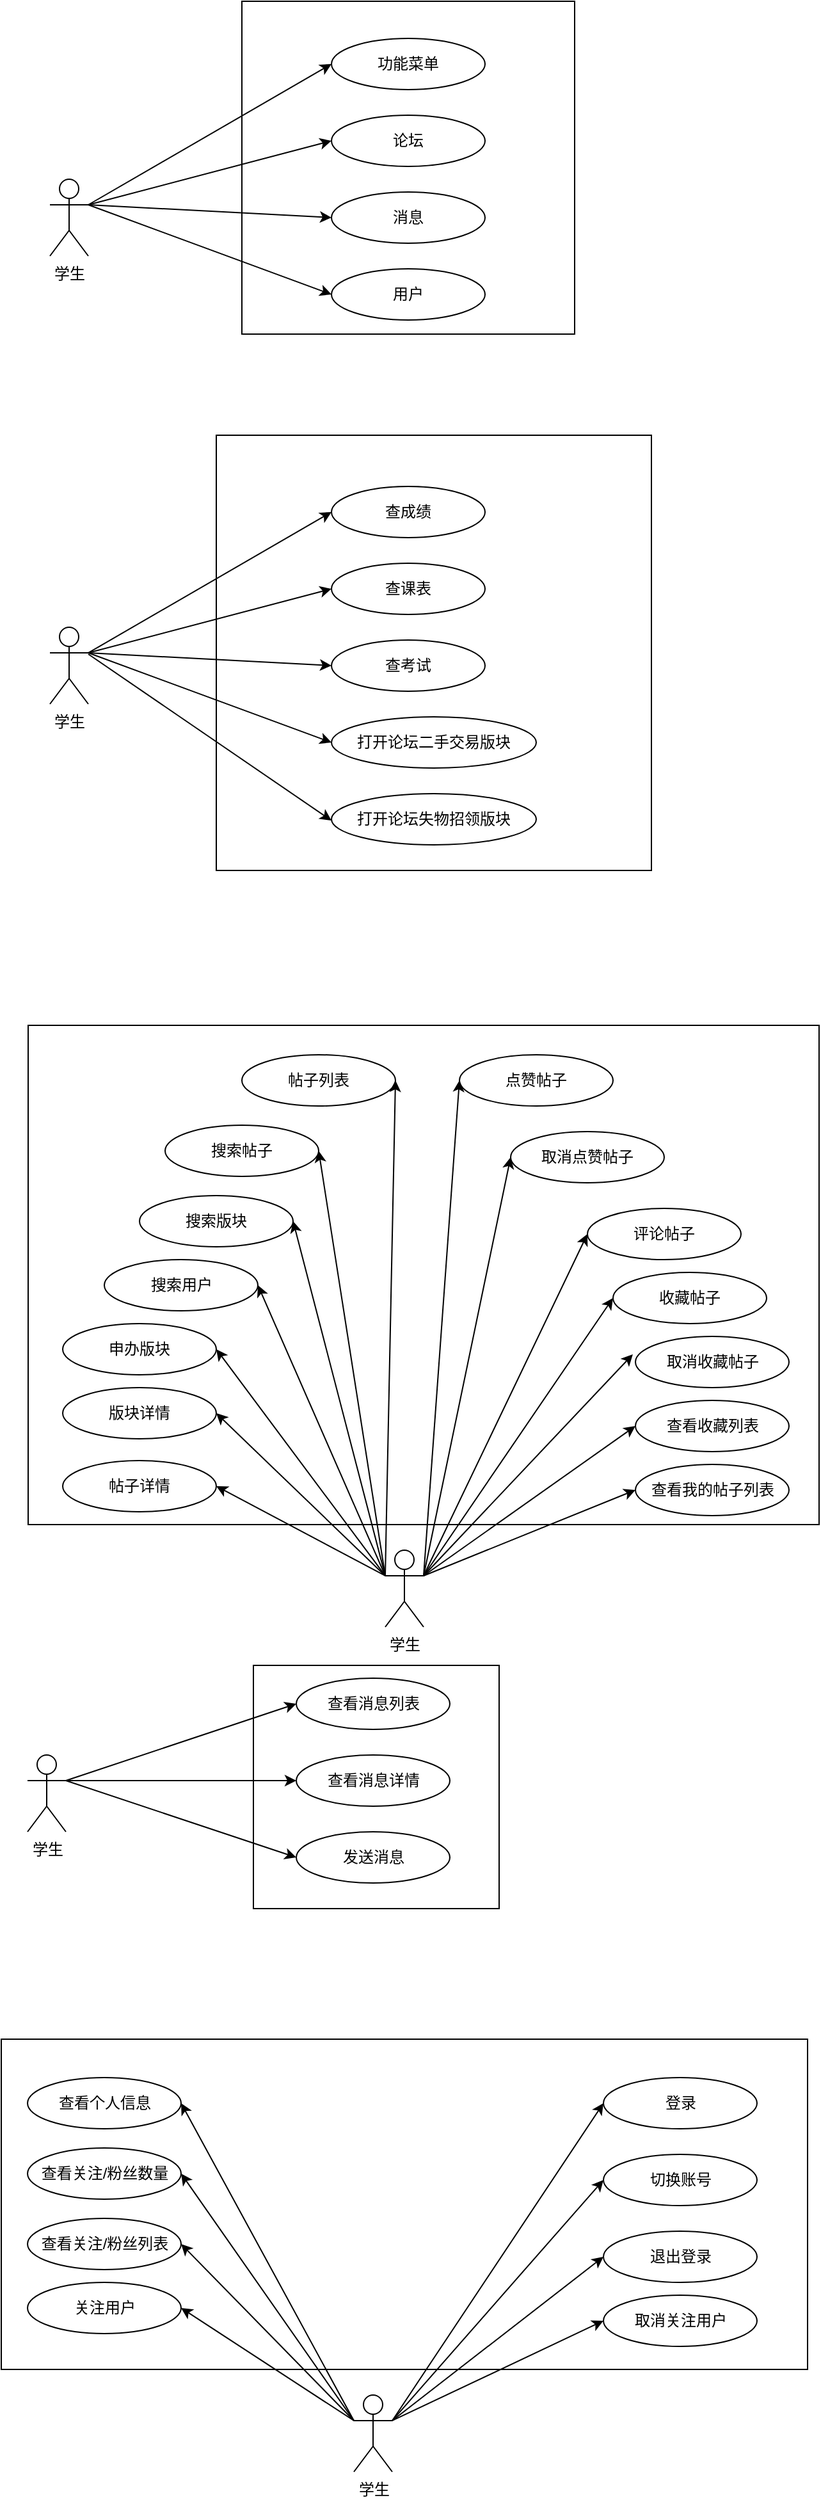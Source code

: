 <mxfile version="10.7.7" type="github"><diagram id="YWr5hzy65BRew0WamVoh" name="Ã§Â¬Â¬ 1 Ã©Â¡Âµ"><mxGraphModel dx="1311" dy="880" grid="1" gridSize="10" guides="1" tooltips="1" connect="1" arrows="1" fold="1" page="1" pageScale="1" pageWidth="827" pageHeight="1169" math="0" shadow="0"><root><mxCell id="0"/><mxCell id="1" parent="0"/><mxCell id="s-2SlbXiB02U-TpPUwVw-5" value="" style="verticalLabelPosition=bottom;verticalAlign=top;html=1;shape=mxgraph.basic.rect;fillColor=#ffffff;fillColor2=none;strokeColor=#000000;strokeWidth=1;size=20;indent=5;" vertex="1" parent="1"><mxGeometry x="62" y="1652" width="630" height="258" as="geometry"/></mxCell><mxCell id="s-2SlbXiB02U-TpPUwVw-4" value="" style="verticalLabelPosition=bottom;verticalAlign=top;html=1;shape=mxgraph.basic.rect;fillColor=#ffffff;fillColor2=none;strokeColor=#000000;strokeWidth=1;size=20;indent=5;" vertex="1" parent="1"><mxGeometry x="259" y="1360" width="192" height="190" as="geometry"/></mxCell><mxCell id="s-2SlbXiB02U-TpPUwVw-3" value="" style="verticalLabelPosition=bottom;verticalAlign=top;html=1;shape=mxgraph.basic.rect;fillColor=#ffffff;fillColor2=none;strokeColor=#000000;strokeWidth=1;size=20;indent=5;" vertex="1" parent="1"><mxGeometry x="83" y="860" width="618" height="390" as="geometry"/></mxCell><mxCell id="s-2SlbXiB02U-TpPUwVw-2" value="" style="whiteSpace=wrap;html=1;aspect=fixed;" vertex="1" parent="1"><mxGeometry x="230" y="399" width="340" height="340" as="geometry"/></mxCell><mxCell id="s-2SlbXiB02U-TpPUwVw-1" value="" style="whiteSpace=wrap;html=1;aspect=fixed;" vertex="1" parent="1"><mxGeometry x="250" y="60" width="260" height="260" as="geometry"/></mxCell><mxCell id="F1j5IRYbsxmX8s1Aeb3h-1" value="学生" style="shape=umlActor;verticalLabelPosition=bottom;labelBackgroundColor=#ffffff;verticalAlign=top;html=1;outlineConnect=0;" parent="1" vertex="1"><mxGeometry x="100" y="199" width="30" height="60" as="geometry"/></mxCell><mxCell id="F1j5IRYbsxmX8s1Aeb3h-2" value="功能菜单" style="ellipse;whiteSpace=wrap;html=1;" parent="1" vertex="1"><mxGeometry x="320" y="89" width="120" height="40" as="geometry"/></mxCell><mxCell id="F1j5IRYbsxmX8s1Aeb3h-4" value="" style="endArrow=classic;html=1;entryX=0;entryY=0.5;entryDx=0;entryDy=0;" parent="1" target="F1j5IRYbsxmX8s1Aeb3h-2" edge="1"><mxGeometry width="50" height="50" relative="1" as="geometry"><mxPoint x="130" y="219" as="sourcePoint"/><mxPoint x="180" y="174" as="targetPoint"/></mxGeometry></mxCell><mxCell id="F1j5IRYbsxmX8s1Aeb3h-5" value="论坛" style="ellipse;whiteSpace=wrap;html=1;" parent="1" vertex="1"><mxGeometry x="320" y="149" width="120" height="40" as="geometry"/></mxCell><mxCell id="F1j5IRYbsxmX8s1Aeb3h-6" value="" style="endArrow=classic;html=1;entryX=0;entryY=0.5;entryDx=0;entryDy=0;" parent="1" target="F1j5IRYbsxmX8s1Aeb3h-5" edge="1"><mxGeometry width="50" height="50" relative="1" as="geometry"><mxPoint x="130" y="219" as="sourcePoint"/><mxPoint x="330" y="109" as="targetPoint"/></mxGeometry></mxCell><mxCell id="F1j5IRYbsxmX8s1Aeb3h-7" value="" style="endArrow=classic;html=1;entryX=0;entryY=0.5;entryDx=0;entryDy=0;" parent="1" target="F1j5IRYbsxmX8s1Aeb3h-11" edge="1"><mxGeometry width="50" height="50" relative="1" as="geometry"><mxPoint x="130" y="219" as="sourcePoint"/><mxPoint x="320" y="229" as="targetPoint"/></mxGeometry></mxCell><mxCell id="F1j5IRYbsxmX8s1Aeb3h-8" value="" style="endArrow=classic;html=1;entryX=0;entryY=0.5;entryDx=0;entryDy=0;" parent="1" target="F1j5IRYbsxmX8s1Aeb3h-10" edge="1"><mxGeometry width="50" height="50" relative="1" as="geometry"><mxPoint x="130" y="219" as="sourcePoint"/><mxPoint x="340" y="169" as="targetPoint"/></mxGeometry></mxCell><mxCell id="F1j5IRYbsxmX8s1Aeb3h-10" value="消息" style="ellipse;whiteSpace=wrap;html=1;" parent="1" vertex="1"><mxGeometry x="320" y="209" width="120" height="40" as="geometry"/></mxCell><mxCell id="F1j5IRYbsxmX8s1Aeb3h-11" value="用户" style="ellipse;whiteSpace=wrap;html=1;" parent="1" vertex="1"><mxGeometry x="320" y="269" width="120" height="40" as="geometry"/></mxCell><mxCell id="F1j5IRYbsxmX8s1Aeb3h-12" value="学生" style="shape=umlActor;verticalLabelPosition=bottom;labelBackgroundColor=#ffffff;verticalAlign=top;html=1;outlineConnect=0;" parent="1" vertex="1"><mxGeometry x="100" y="549" width="30" height="60" as="geometry"/></mxCell><mxCell id="F1j5IRYbsxmX8s1Aeb3h-13" value="查成绩" style="ellipse;whiteSpace=wrap;html=1;" parent="1" vertex="1"><mxGeometry x="320" y="439" width="120" height="40" as="geometry"/></mxCell><mxCell id="F1j5IRYbsxmX8s1Aeb3h-14" value="" style="endArrow=classic;html=1;entryX=0;entryY=0.5;entryDx=0;entryDy=0;" parent="1" target="F1j5IRYbsxmX8s1Aeb3h-13" edge="1"><mxGeometry width="50" height="50" relative="1" as="geometry"><mxPoint x="130" y="569" as="sourcePoint"/><mxPoint x="180" y="524" as="targetPoint"/></mxGeometry></mxCell><mxCell id="F1j5IRYbsxmX8s1Aeb3h-15" value="查课表" style="ellipse;whiteSpace=wrap;html=1;" parent="1" vertex="1"><mxGeometry x="320" y="499" width="120" height="40" as="geometry"/></mxCell><mxCell id="F1j5IRYbsxmX8s1Aeb3h-16" value="" style="endArrow=classic;html=1;entryX=0;entryY=0.5;entryDx=0;entryDy=0;" parent="1" target="F1j5IRYbsxmX8s1Aeb3h-15" edge="1"><mxGeometry width="50" height="50" relative="1" as="geometry"><mxPoint x="130" y="569" as="sourcePoint"/><mxPoint x="330" y="459" as="targetPoint"/></mxGeometry></mxCell><mxCell id="F1j5IRYbsxmX8s1Aeb3h-17" value="" style="endArrow=classic;html=1;entryX=0;entryY=0.5;entryDx=0;entryDy=0;" parent="1" target="F1j5IRYbsxmX8s1Aeb3h-20" edge="1"><mxGeometry width="50" height="50" relative="1" as="geometry"><mxPoint x="130" y="569" as="sourcePoint"/><mxPoint x="320" y="579" as="targetPoint"/></mxGeometry></mxCell><mxCell id="F1j5IRYbsxmX8s1Aeb3h-18" value="" style="endArrow=classic;html=1;entryX=0;entryY=0.5;entryDx=0;entryDy=0;" parent="1" target="F1j5IRYbsxmX8s1Aeb3h-19" edge="1"><mxGeometry width="50" height="50" relative="1" as="geometry"><mxPoint x="130" y="569" as="sourcePoint"/><mxPoint x="340" y="519" as="targetPoint"/></mxGeometry></mxCell><mxCell id="F1j5IRYbsxmX8s1Aeb3h-19" value="查考试" style="ellipse;whiteSpace=wrap;html=1;" parent="1" vertex="1"><mxGeometry x="320" y="559" width="120" height="40" as="geometry"/></mxCell><mxCell id="F1j5IRYbsxmX8s1Aeb3h-20" value="打开论坛二手交易版块" style="ellipse;whiteSpace=wrap;html=1;" parent="1" vertex="1"><mxGeometry x="320" y="619" width="160" height="40" as="geometry"/></mxCell><mxCell id="F1j5IRYbsxmX8s1Aeb3h-25" value="" style="endArrow=classic;html=1;" parent="1" edge="1"><mxGeometry width="50" height="50" relative="1" as="geometry"><mxPoint x="130" y="570" as="sourcePoint"/><mxPoint x="320" y="700" as="targetPoint"/></mxGeometry></mxCell><mxCell id="F1j5IRYbsxmX8s1Aeb3h-26" value="打开论坛失物招领版块" style="ellipse;whiteSpace=wrap;html=1;" parent="1" vertex="1"><mxGeometry x="320" y="679" width="160" height="40" as="geometry"/></mxCell><mxCell id="fKZebKQ2etRy1AuL3FWk-1" value="学生" style="shape=umlActor;verticalLabelPosition=bottom;labelBackgroundColor=#ffffff;verticalAlign=top;html=1;outlineConnect=0;" parent="1" vertex="1"><mxGeometry x="82.5" y="1430" width="30" height="60" as="geometry"/></mxCell><mxCell id="fKZebKQ2etRy1AuL3FWk-2" value="查看消息列表" style="ellipse;whiteSpace=wrap;html=1;" parent="1" vertex="1"><mxGeometry x="292.5" y="1370" width="120" height="40" as="geometry"/></mxCell><mxCell id="fKZebKQ2etRy1AuL3FWk-3" value="" style="endArrow=classic;html=1;entryX=0;entryY=0.5;entryDx=0;entryDy=0;" parent="1" target="fKZebKQ2etRy1AuL3FWk-2" edge="1"><mxGeometry width="50" height="50" relative="1" as="geometry"><mxPoint x="112.5" y="1450" as="sourcePoint"/><mxPoint x="162.5" y="1405" as="targetPoint"/></mxGeometry></mxCell><mxCell id="fKZebKQ2etRy1AuL3FWk-4" value="查看消息详情" style="ellipse;whiteSpace=wrap;html=1;" parent="1" vertex="1"><mxGeometry x="292.5" y="1430" width="120" height="40" as="geometry"/></mxCell><mxCell id="fKZebKQ2etRy1AuL3FWk-5" value="" style="endArrow=classic;html=1;entryX=0;entryY=0.5;entryDx=0;entryDy=0;" parent="1" target="fKZebKQ2etRy1AuL3FWk-4" edge="1"><mxGeometry width="50" height="50" relative="1" as="geometry"><mxPoint x="112.5" y="1450" as="sourcePoint"/><mxPoint x="312.5" y="1340" as="targetPoint"/></mxGeometry></mxCell><mxCell id="fKZebKQ2etRy1AuL3FWk-7" value="" style="endArrow=classic;html=1;entryX=0;entryY=0.5;entryDx=0;entryDy=0;" parent="1" target="fKZebKQ2etRy1AuL3FWk-8" edge="1"><mxGeometry width="50" height="50" relative="1" as="geometry"><mxPoint x="112.5" y="1450" as="sourcePoint"/><mxPoint x="322.5" y="1400" as="targetPoint"/></mxGeometry></mxCell><mxCell id="fKZebKQ2etRy1AuL3FWk-8" value="发送消息" style="ellipse;whiteSpace=wrap;html=1;" parent="1" vertex="1"><mxGeometry x="292.5" y="1490" width="120" height="40" as="geometry"/></mxCell><mxCell id="fKZebKQ2etRy1AuL3FWk-26" value="学生" style="shape=umlActor;verticalLabelPosition=bottom;labelBackgroundColor=#ffffff;verticalAlign=top;html=1;outlineConnect=0;" parent="1" vertex="1"><mxGeometry x="337.5" y="1930" width="30" height="60" as="geometry"/></mxCell><mxCell id="fKZebKQ2etRy1AuL3FWk-27" value="登录" style="ellipse;whiteSpace=wrap;html=1;" parent="1" vertex="1"><mxGeometry x="532.5" y="1682" width="120" height="40" as="geometry"/></mxCell><mxCell id="fKZebKQ2etRy1AuL3FWk-28" value="" style="endArrow=classic;html=1;entryX=0;entryY=0.5;entryDx=0;entryDy=0;exitX=1;exitY=0.333;exitDx=0;exitDy=0;exitPerimeter=0;" parent="1" target="fKZebKQ2etRy1AuL3FWk-27" edge="1" source="fKZebKQ2etRy1AuL3FWk-26"><mxGeometry width="50" height="50" relative="1" as="geometry"><mxPoint x="362.5" y="1782" as="sourcePoint"/><mxPoint x="412.5" y="1737" as="targetPoint"/></mxGeometry></mxCell><mxCell id="fKZebKQ2etRy1AuL3FWk-29" value="切换账号" style="ellipse;whiteSpace=wrap;html=1;" parent="1" vertex="1"><mxGeometry x="532.5" y="1742" width="120" height="40" as="geometry"/></mxCell><mxCell id="fKZebKQ2etRy1AuL3FWk-30" value="" style="endArrow=classic;html=1;entryX=0;entryY=0.5;entryDx=0;entryDy=0;exitX=1;exitY=0.333;exitDx=0;exitDy=0;exitPerimeter=0;" parent="1" target="fKZebKQ2etRy1AuL3FWk-29" edge="1" source="fKZebKQ2etRy1AuL3FWk-26"><mxGeometry width="50" height="50" relative="1" as="geometry"><mxPoint x="362.5" y="1782" as="sourcePoint"/><mxPoint x="562.5" y="1672" as="targetPoint"/></mxGeometry></mxCell><mxCell id="fKZebKQ2etRy1AuL3FWk-31" value="" style="endArrow=classic;html=1;entryX=0;entryY=0.5;entryDx=0;entryDy=0;exitX=1;exitY=0.333;exitDx=0;exitDy=0;exitPerimeter=0;" parent="1" target="fKZebKQ2etRy1AuL3FWk-32" edge="1" source="fKZebKQ2etRy1AuL3FWk-26"><mxGeometry width="50" height="50" relative="1" as="geometry"><mxPoint x="370" y="1920" as="sourcePoint"/><mxPoint x="572.5" y="1732" as="targetPoint"/></mxGeometry></mxCell><mxCell id="fKZebKQ2etRy1AuL3FWk-32" value="退出登录" style="ellipse;whiteSpace=wrap;html=1;" parent="1" vertex="1"><mxGeometry x="532.5" y="1802" width="120" height="40" as="geometry"/></mxCell><mxCell id="fKZebKQ2etRy1AuL3FWk-33" value="查看个人信息" style="ellipse;whiteSpace=wrap;html=1;" parent="1" vertex="1"><mxGeometry x="82.5" y="1682" width="120" height="40" as="geometry"/></mxCell><mxCell id="fKZebKQ2etRy1AuL3FWk-34" value="查看关注/粉丝数量" style="ellipse;whiteSpace=wrap;html=1;" parent="1" vertex="1"><mxGeometry x="82.5" y="1737" width="120" height="40" as="geometry"/></mxCell><mxCell id="fKZebKQ2etRy1AuL3FWk-35" value="查看关注/粉丝列表" style="ellipse;whiteSpace=wrap;html=1;" parent="1" vertex="1"><mxGeometry x="82.5" y="1792" width="120" height="40" as="geometry"/></mxCell><mxCell id="fKZebKQ2etRy1AuL3FWk-37" value="" style="endArrow=classic;html=1;exitX=0;exitY=0.333;exitDx=0;exitDy=0;exitPerimeter=0;entryX=1;entryY=0.5;entryDx=0;entryDy=0;" parent="1" source="fKZebKQ2etRy1AuL3FWk-26" target="fKZebKQ2etRy1AuL3FWk-33" edge="1"><mxGeometry width="50" height="50" relative="1" as="geometry"><mxPoint x="277.5" y="1767" as="sourcePoint"/><mxPoint x="327.5" y="1717" as="targetPoint"/></mxGeometry></mxCell><mxCell id="fKZebKQ2etRy1AuL3FWk-40" value="" style="endArrow=classic;html=1;entryX=1;entryY=0.5;entryDx=0;entryDy=0;exitX=0;exitY=0.333;exitDx=0;exitDy=0;exitPerimeter=0;" parent="1" target="fKZebKQ2etRy1AuL3FWk-34" edge="1" source="fKZebKQ2etRy1AuL3FWk-26"><mxGeometry width="50" height="50" relative="1" as="geometry"><mxPoint x="332.5" y="1782" as="sourcePoint"/><mxPoint x="217.5" y="1732" as="targetPoint"/></mxGeometry></mxCell><mxCell id="fKZebKQ2etRy1AuL3FWk-41" value="" style="endArrow=classic;html=1;entryX=1;entryY=0.5;entryDx=0;entryDy=0;exitX=0;exitY=0.333;exitDx=0;exitDy=0;exitPerimeter=0;" parent="1" target="fKZebKQ2etRy1AuL3FWk-35" edge="1" source="fKZebKQ2etRy1AuL3FWk-26"><mxGeometry width="50" height="50" relative="1" as="geometry"><mxPoint x="332.5" y="1782" as="sourcePoint"/><mxPoint x="217.5" y="1787" as="targetPoint"/></mxGeometry></mxCell><mxCell id="fKZebKQ2etRy1AuL3FWk-42" value="关注用户" style="ellipse;whiteSpace=wrap;html=1;" parent="1" vertex="1"><mxGeometry x="82.5" y="1842" width="120" height="40" as="geometry"/></mxCell><mxCell id="fKZebKQ2etRy1AuL3FWk-43" value="" style="endArrow=classic;html=1;entryX=1;entryY=0.5;entryDx=0;entryDy=0;exitX=0;exitY=0.333;exitDx=0;exitDy=0;exitPerimeter=0;" parent="1" target="fKZebKQ2etRy1AuL3FWk-42" edge="1" source="fKZebKQ2etRy1AuL3FWk-26"><mxGeometry width="50" height="50" relative="1" as="geometry"><mxPoint x="332.5" y="1782" as="sourcePoint"/><mxPoint x="212.5" y="1822" as="targetPoint"/></mxGeometry></mxCell><mxCell id="fKZebKQ2etRy1AuL3FWk-44" value="取消关注用户" style="ellipse;whiteSpace=wrap;html=1;" parent="1" vertex="1"><mxGeometry x="532.5" y="1852" width="120" height="40" as="geometry"/></mxCell><mxCell id="fKZebKQ2etRy1AuL3FWk-45" value="" style="endArrow=classic;html=1;entryX=0;entryY=0.5;entryDx=0;entryDy=0;exitX=1;exitY=0.333;exitDx=0;exitDy=0;exitPerimeter=0;" parent="1" source="fKZebKQ2etRy1AuL3FWk-26" target="fKZebKQ2etRy1AuL3FWk-44" edge="1"><mxGeometry width="50" height="50" relative="1" as="geometry"><mxPoint x="372.5" y="1792" as="sourcePoint"/><mxPoint x="542.5" y="1832" as="targetPoint"/></mxGeometry></mxCell><mxCell id="fKZebKQ2etRy1AuL3FWk-46" value="学生" style="shape=umlActor;verticalLabelPosition=bottom;labelBackgroundColor=#ffffff;verticalAlign=top;html=1;outlineConnect=0;" parent="1" vertex="1"><mxGeometry x="362" y="1270" width="30" height="60" as="geometry"/></mxCell><mxCell id="fKZebKQ2etRy1AuL3FWk-47" value="帖子详情" style="ellipse;whiteSpace=wrap;html=1;" parent="1" vertex="1"><mxGeometry x="110" y="1200" width="120" height="40" as="geometry"/></mxCell><mxCell id="fKZebKQ2etRy1AuL3FWk-48" value="" style="endArrow=classic;html=1;entryX=1;entryY=0.5;entryDx=0;entryDy=0;exitX=0;exitY=0.333;exitDx=0;exitDy=0;exitPerimeter=0;" parent="1" source="fKZebKQ2etRy1AuL3FWk-46" target="fKZebKQ2etRy1AuL3FWk-47" edge="1"><mxGeometry width="50" height="50" relative="1" as="geometry"><mxPoint x="387.5" y="1040" as="sourcePoint"/><mxPoint x="437.5" y="958" as="targetPoint"/></mxGeometry></mxCell><mxCell id="fKZebKQ2etRy1AuL3FWk-49" value="点赞帖子" style="ellipse;whiteSpace=wrap;html=1;" parent="1" vertex="1"><mxGeometry x="420" y="883" width="120" height="40" as="geometry"/></mxCell><mxCell id="fKZebKQ2etRy1AuL3FWk-50" value="" style="endArrow=classic;html=1;entryX=0;entryY=0.5;entryDx=0;entryDy=0;exitX=1;exitY=0.333;exitDx=0;exitDy=0;exitPerimeter=0;" parent="1" target="fKZebKQ2etRy1AuL3FWk-49" edge="1" source="fKZebKQ2etRy1AuL3FWk-46"><mxGeometry width="50" height="50" relative="1" as="geometry"><mxPoint x="387.5" y="1040" as="sourcePoint"/><mxPoint x="587.5" y="893" as="targetPoint"/></mxGeometry></mxCell><mxCell id="fKZebKQ2etRy1AuL3FWk-51" value="" style="endArrow=classic;html=1;entryX=0;entryY=0.5;entryDx=0;entryDy=0;exitX=1;exitY=0.333;exitDx=0;exitDy=0;exitPerimeter=0;" parent="1" target="fKZebKQ2etRy1AuL3FWk-52" edge="1" source="fKZebKQ2etRy1AuL3FWk-46"><mxGeometry width="50" height="50" relative="1" as="geometry"><mxPoint x="387.5" y="1040" as="sourcePoint"/><mxPoint x="597.5" y="953" as="targetPoint"/></mxGeometry></mxCell><mxCell id="fKZebKQ2etRy1AuL3FWk-52" value="评论帖子" style="ellipse;whiteSpace=wrap;html=1;" parent="1" vertex="1"><mxGeometry x="520" y="1003" width="120" height="40" as="geometry"/></mxCell><mxCell id="fKZebKQ2etRy1AuL3FWk-53" value="帖子列表" style="ellipse;whiteSpace=wrap;html=1;" parent="1" vertex="1"><mxGeometry x="250" y="883" width="120" height="40" as="geometry"/></mxCell><mxCell id="fKZebKQ2etRy1AuL3FWk-54" value="搜索帖子" style="ellipse;whiteSpace=wrap;html=1;" parent="1" vertex="1"><mxGeometry x="190" y="938" width="120" height="40" as="geometry"/></mxCell><mxCell id="fKZebKQ2etRy1AuL3FWk-55" value="搜索版块" style="ellipse;whiteSpace=wrap;html=1;" parent="1" vertex="1"><mxGeometry x="170" y="993" width="120" height="40" as="geometry"/></mxCell><mxCell id="fKZebKQ2etRy1AuL3FWk-56" value="" style="endArrow=classic;html=1;exitX=0;exitY=0.333;exitDx=0;exitDy=0;exitPerimeter=0;entryX=1;entryY=0.5;entryDx=0;entryDy=0;" parent="1" source="fKZebKQ2etRy1AuL3FWk-46" target="fKZebKQ2etRy1AuL3FWk-53" edge="1"><mxGeometry width="50" height="50" relative="1" as="geometry"><mxPoint x="302.5" y="988" as="sourcePoint"/><mxPoint x="352.5" y="938" as="targetPoint"/></mxGeometry></mxCell><mxCell id="fKZebKQ2etRy1AuL3FWk-57" value="" style="endArrow=classic;html=1;entryX=1;entryY=0.5;entryDx=0;entryDy=0;exitX=0;exitY=0.333;exitDx=0;exitDy=0;exitPerimeter=0;" parent="1" source="fKZebKQ2etRy1AuL3FWk-46" target="fKZebKQ2etRy1AuL3FWk-54" edge="1"><mxGeometry width="50" height="50" relative="1" as="geometry"><mxPoint x="357.5" y="1003" as="sourcePoint"/><mxPoint x="242.5" y="953" as="targetPoint"/></mxGeometry></mxCell><mxCell id="fKZebKQ2etRy1AuL3FWk-58" value="" style="endArrow=classic;html=1;entryX=1;entryY=0.5;entryDx=0;entryDy=0;exitX=0;exitY=0.333;exitDx=0;exitDy=0;exitPerimeter=0;" parent="1" target="fKZebKQ2etRy1AuL3FWk-55" edge="1" source="fKZebKQ2etRy1AuL3FWk-46"><mxGeometry width="50" height="50" relative="1" as="geometry"><mxPoint x="357.5" y="1040" as="sourcePoint"/><mxPoint x="242.5" y="1008" as="targetPoint"/></mxGeometry></mxCell><mxCell id="fKZebKQ2etRy1AuL3FWk-59" value="搜索用户" style="ellipse;whiteSpace=wrap;html=1;" parent="1" vertex="1"><mxGeometry x="142.5" y="1043" width="120" height="40" as="geometry"/></mxCell><mxCell id="fKZebKQ2etRy1AuL3FWk-60" value="" style="endArrow=classic;html=1;entryX=1;entryY=0.5;entryDx=0;entryDy=0;exitX=0;exitY=0.333;exitDx=0;exitDy=0;exitPerimeter=0;" parent="1" source="fKZebKQ2etRy1AuL3FWk-46" target="fKZebKQ2etRy1AuL3FWk-59" edge="1"><mxGeometry width="50" height="50" relative="1" as="geometry"><mxPoint x="357.5" y="1003" as="sourcePoint"/><mxPoint x="237.5" y="1043" as="targetPoint"/></mxGeometry></mxCell><mxCell id="fKZebKQ2etRy1AuL3FWk-61" value="收藏帖子" style="ellipse;whiteSpace=wrap;html=1;" parent="1" vertex="1"><mxGeometry x="540" y="1053" width="120" height="40" as="geometry"/></mxCell><mxCell id="fKZebKQ2etRy1AuL3FWk-62" value="" style="endArrow=classic;html=1;entryX=0;entryY=0.5;entryDx=0;entryDy=0;exitX=1;exitY=0.333;exitDx=0;exitDy=0;exitPerimeter=0;" parent="1" source="fKZebKQ2etRy1AuL3FWk-46" target="fKZebKQ2etRy1AuL3FWk-61" edge="1"><mxGeometry width="50" height="50" relative="1" as="geometry"><mxPoint x="397.5" y="1013" as="sourcePoint"/><mxPoint x="567.5" y="1053" as="targetPoint"/></mxGeometry></mxCell><mxCell id="fKZebKQ2etRy1AuL3FWk-67" value="申办版块" style="ellipse;whiteSpace=wrap;html=1;" parent="1" vertex="1"><mxGeometry x="110" y="1093" width="120" height="40" as="geometry"/></mxCell><mxCell id="fKZebKQ2etRy1AuL3FWk-68" value="" style="endArrow=classic;html=1;entryX=1;entryY=0.5;entryDx=0;entryDy=0;exitX=0;exitY=0.333;exitDx=0;exitDy=0;exitPerimeter=0;" parent="1" source="fKZebKQ2etRy1AuL3FWk-46" target="fKZebKQ2etRy1AuL3FWk-67" edge="1"><mxGeometry width="50" height="50" relative="1" as="geometry"><mxPoint x="367.5" y="1050" as="sourcePoint"/><mxPoint x="237.5" y="1093" as="targetPoint"/></mxGeometry></mxCell><mxCell id="fKZebKQ2etRy1AuL3FWk-69" value="取消收藏帖子" style="ellipse;whiteSpace=wrap;html=1;" parent="1" vertex="1"><mxGeometry x="557.5" y="1103" width="120" height="40" as="geometry"/></mxCell><mxCell id="fKZebKQ2etRy1AuL3FWk-70" value="" style="endArrow=classic;html=1;entryX=-0.017;entryY=0.35;entryDx=0;entryDy=0;exitX=1;exitY=0.333;exitDx=0;exitDy=0;exitPerimeter=0;entryPerimeter=0;" parent="1" source="fKZebKQ2etRy1AuL3FWk-46" target="fKZebKQ2etRy1AuL3FWk-69" edge="1"><mxGeometry width="50" height="50" relative="1" as="geometry"><mxPoint x="397.5" y="1050" as="sourcePoint"/><mxPoint x="567.5" y="1103" as="targetPoint"/></mxGeometry></mxCell><mxCell id="fKZebKQ2etRy1AuL3FWk-71" value="版块详情" style="ellipse;whiteSpace=wrap;html=1;" parent="1" vertex="1"><mxGeometry x="110" y="1143" width="120" height="40" as="geometry"/></mxCell><mxCell id="fKZebKQ2etRy1AuL3FWk-72" value="" style="endArrow=classic;html=1;entryX=1;entryY=0.5;entryDx=0;entryDy=0;exitX=0;exitY=0.333;exitDx=0;exitDy=0;exitPerimeter=0;" parent="1" source="fKZebKQ2etRy1AuL3FWk-46" target="fKZebKQ2etRy1AuL3FWk-71" edge="1"><mxGeometry width="50" height="50" relative="1" as="geometry"><mxPoint x="367.5" y="1050" as="sourcePoint"/><mxPoint x="245.5" y="1123" as="targetPoint"/></mxGeometry></mxCell><mxCell id="fKZebKQ2etRy1AuL3FWk-73" value="查看收藏列表" style="ellipse;whiteSpace=wrap;html=1;" parent="1" vertex="1"><mxGeometry x="557.5" y="1153" width="120" height="40" as="geometry"/></mxCell><mxCell id="fKZebKQ2etRy1AuL3FWk-74" value="" style="endArrow=classic;html=1;entryX=0;entryY=0.5;entryDx=0;entryDy=0;exitX=1;exitY=0.333;exitDx=0;exitDy=0;exitPerimeter=0;" parent="1" source="fKZebKQ2etRy1AuL3FWk-46" target="fKZebKQ2etRy1AuL3FWk-73" edge="1"><mxGeometry width="50" height="50" relative="1" as="geometry"><mxPoint x="397.5" y="1050" as="sourcePoint"/><mxPoint x="565.5" y="1127" as="targetPoint"/></mxGeometry></mxCell><mxCell id="fKZebKQ2etRy1AuL3FWk-77" value="取消点赞帖子" style="ellipse;whiteSpace=wrap;html=1;" parent="1" vertex="1"><mxGeometry x="460" y="943" width="120" height="40" as="geometry"/></mxCell><mxCell id="fKZebKQ2etRy1AuL3FWk-78" value="" style="endArrow=classic;html=1;entryX=0;entryY=0.5;entryDx=0;entryDy=0;exitX=1;exitY=0.333;exitDx=0;exitDy=0;exitPerimeter=0;" parent="1" source="fKZebKQ2etRy1AuL3FWk-46" target="fKZebKQ2etRy1AuL3FWk-77" edge="1"><mxGeometry width="50" height="50" relative="1" as="geometry"><mxPoint x="387.5" y="1098" as="sourcePoint"/><mxPoint x="587.5" y="951" as="targetPoint"/></mxGeometry></mxCell><mxCell id="fKZebKQ2etRy1AuL3FWk-79" value="查看我的帖子列表" style="ellipse;whiteSpace=wrap;html=1;" parent="1" vertex="1"><mxGeometry x="557.5" y="1203" width="120" height="40" as="geometry"/></mxCell><mxCell id="fKZebKQ2etRy1AuL3FWk-80" value="" style="endArrow=classic;html=1;entryX=0;entryY=0.5;entryDx=0;entryDy=0;exitX=1;exitY=0.333;exitDx=0;exitDy=0;exitPerimeter=0;" parent="1" source="fKZebKQ2etRy1AuL3FWk-46" target="fKZebKQ2etRy1AuL3FWk-79" edge="1"><mxGeometry width="50" height="50" relative="1" as="geometry"><mxPoint x="392.5" y="1040" as="sourcePoint"/><mxPoint x="567.5" y="1183" as="targetPoint"/></mxGeometry></mxCell></root></mxGraphModel></diagram></mxfile>